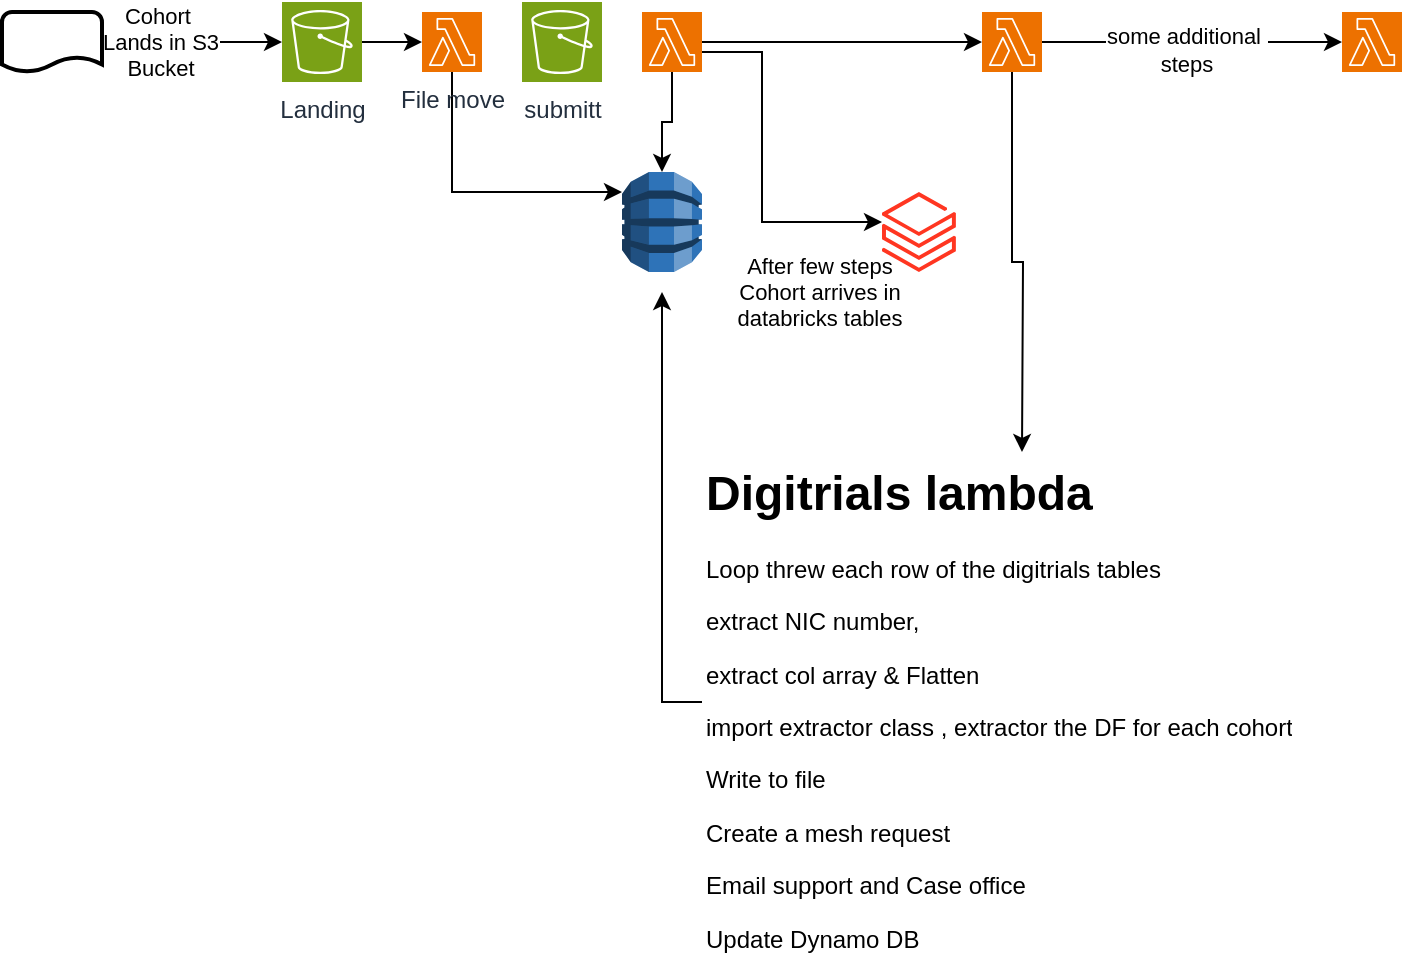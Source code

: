<mxfile version="24.6.4" type="github">
  <diagram name="Page-1" id="uHCma_FmaCSKborZXaRn">
    <mxGraphModel dx="1434" dy="780" grid="1" gridSize="10" guides="1" tooltips="1" connect="1" arrows="1" fold="1" page="1" pageScale="1" pageWidth="827" pageHeight="1169" math="0" shadow="0">
      <root>
        <mxCell id="0" />
        <mxCell id="1" parent="0" />
        <mxCell id="vDAXVthCq3TNaY1uQa2G-28" style="edgeStyle=orthogonalEdgeStyle;rounded=0;orthogonalLoop=1;jettySize=auto;html=1;" edge="1" parent="1" source="vDAXVthCq3TNaY1uQa2G-2" target="vDAXVthCq3TNaY1uQa2G-18">
          <mxGeometry relative="1" as="geometry">
            <Array as="points">
              <mxPoint x="235" y="140" />
            </Array>
          </mxGeometry>
        </mxCell>
        <mxCell id="vDAXVthCq3TNaY1uQa2G-2" value="File move" style="sketch=0;points=[[0,0,0],[0.25,0,0],[0.5,0,0],[0.75,0,0],[1,0,0],[0,1,0],[0.25,1,0],[0.5,1,0],[0.75,1,0],[1,1,0],[0,0.25,0],[0,0.5,0],[0,0.75,0],[1,0.25,0],[1,0.5,0],[1,0.75,0]];outlineConnect=0;fontColor=#232F3E;fillColor=#ED7100;strokeColor=#ffffff;dashed=0;verticalLabelPosition=bottom;verticalAlign=top;align=center;html=1;fontSize=12;fontStyle=0;aspect=fixed;shape=mxgraph.aws4.resourceIcon;resIcon=mxgraph.aws4.lambda;" vertex="1" parent="1">
          <mxGeometry x="220" y="50" width="30" height="30" as="geometry" />
        </mxCell>
        <mxCell id="vDAXVthCq3TNaY1uQa2G-7" value="Landing" style="sketch=0;points=[[0,0,0],[0.25,0,0],[0.5,0,0],[0.75,0,0],[1,0,0],[0,1,0],[0.25,1,0],[0.5,1,0],[0.75,1,0],[1,1,0],[0,0.25,0],[0,0.5,0],[0,0.75,0],[1,0.25,0],[1,0.5,0],[1,0.75,0]];outlineConnect=0;fontColor=#232F3E;fillColor=#7AA116;strokeColor=#ffffff;dashed=0;verticalLabelPosition=bottom;verticalAlign=top;align=center;html=1;fontSize=12;fontStyle=0;aspect=fixed;shape=mxgraph.aws4.resourceIcon;resIcon=mxgraph.aws4.s3;" vertex="1" parent="1">
          <mxGeometry x="150" y="45" width="40" height="40" as="geometry" />
        </mxCell>
        <mxCell id="vDAXVthCq3TNaY1uQa2G-11" style="edgeStyle=orthogonalEdgeStyle;rounded=0;orthogonalLoop=1;jettySize=auto;html=1;" edge="1" parent="1" source="vDAXVthCq3TNaY1uQa2G-10" target="vDAXVthCq3TNaY1uQa2G-7">
          <mxGeometry relative="1" as="geometry" />
        </mxCell>
        <mxCell id="vDAXVthCq3TNaY1uQa2G-12" value="Cohort&amp;nbsp;&lt;div&gt;Lands in S3 &lt;br&gt;Bucket&lt;/div&gt;" style="edgeLabel;html=1;align=center;verticalAlign=middle;resizable=0;points=[];" vertex="1" connectable="0" parent="vDAXVthCq3TNaY1uQa2G-11">
          <mxGeometry x="0.091" y="-4" relative="1" as="geometry">
            <mxPoint x="-20" y="-4" as="offset" />
          </mxGeometry>
        </mxCell>
        <mxCell id="vDAXVthCq3TNaY1uQa2G-10" value="" style="strokeWidth=2;html=1;shape=mxgraph.flowchart.document2;whiteSpace=wrap;size=0.25;" vertex="1" parent="1">
          <mxGeometry x="10" y="50" width="50" height="30" as="geometry" />
        </mxCell>
        <mxCell id="vDAXVthCq3TNaY1uQa2G-13" style="edgeStyle=orthogonalEdgeStyle;rounded=0;orthogonalLoop=1;jettySize=auto;html=1;entryX=0;entryY=0.5;entryDx=0;entryDy=0;entryPerimeter=0;" edge="1" parent="1" source="vDAXVthCq3TNaY1uQa2G-7" target="vDAXVthCq3TNaY1uQa2G-2">
          <mxGeometry relative="1" as="geometry" />
        </mxCell>
        <mxCell id="vDAXVthCq3TNaY1uQa2G-14" value="submitt" style="sketch=0;points=[[0,0,0],[0.25,0,0],[0.5,0,0],[0.75,0,0],[1,0,0],[0,1,0],[0.25,1,0],[0.5,1,0],[0.75,1,0],[1,1,0],[0,0.25,0],[0,0.5,0],[0,0.75,0],[1,0.25,0],[1,0.5,0],[1,0.75,0]];outlineConnect=0;fontColor=#232F3E;fillColor=#7AA116;strokeColor=#ffffff;dashed=0;verticalLabelPosition=bottom;verticalAlign=top;align=center;html=1;fontSize=12;fontStyle=0;aspect=fixed;shape=mxgraph.aws4.resourceIcon;resIcon=mxgraph.aws4.s3;" vertex="1" parent="1">
          <mxGeometry x="270" y="45" width="40" height="40" as="geometry" />
        </mxCell>
        <mxCell id="vDAXVthCq3TNaY1uQa2G-18" value="" style="outlineConnect=0;dashed=0;verticalLabelPosition=bottom;verticalAlign=top;align=center;html=1;shape=mxgraph.aws3.dynamo_db;fillColor=#2E73B8;gradientColor=none;" vertex="1" parent="1">
          <mxGeometry x="320" y="130" width="40" height="50" as="geometry" />
        </mxCell>
        <mxCell id="vDAXVthCq3TNaY1uQa2G-26" value="After few steps&amp;nbsp;&lt;div&gt;Cohort arrives in&amp;nbsp;&lt;/div&gt;&lt;div&gt;databricks tables&amp;nbsp;&lt;/div&gt;" style="edgeStyle=orthogonalEdgeStyle;rounded=0;orthogonalLoop=1;jettySize=auto;html=1;" edge="1" parent="1" source="vDAXVthCq3TNaY1uQa2G-24" target="vDAXVthCq3TNaY1uQa2G-30">
          <mxGeometry x="0.657" y="-35" relative="1" as="geometry">
            <mxPoint x="520" y="70" as="targetPoint" />
            <Array as="points">
              <mxPoint x="390" y="70" />
              <mxPoint x="390" y="155" />
            </Array>
            <mxPoint as="offset" />
          </mxGeometry>
        </mxCell>
        <mxCell id="vDAXVthCq3TNaY1uQa2G-41" style="edgeStyle=orthogonalEdgeStyle;rounded=0;orthogonalLoop=1;jettySize=auto;html=1;" edge="1" parent="1" source="vDAXVthCq3TNaY1uQa2G-24" target="vDAXVthCq3TNaY1uQa2G-40">
          <mxGeometry relative="1" as="geometry" />
        </mxCell>
        <mxCell id="vDAXVthCq3TNaY1uQa2G-24" value="" style="sketch=0;points=[[0,0,0],[0.25,0,0],[0.5,0,0],[0.75,0,0],[1,0,0],[0,1,0],[0.25,1,0],[0.5,1,0],[0.75,1,0],[1,1,0],[0,0.25,0],[0,0.5,0],[0,0.75,0],[1,0.25,0],[1,0.5,0],[1,0.75,0]];outlineConnect=0;fontColor=#232F3E;fillColor=#ED7100;strokeColor=#ffffff;dashed=0;verticalLabelPosition=bottom;verticalAlign=top;align=center;html=1;fontSize=12;fontStyle=0;aspect=fixed;shape=mxgraph.aws4.resourceIcon;resIcon=mxgraph.aws4.lambda;" vertex="1" parent="1">
          <mxGeometry x="330" y="50" width="30" height="30" as="geometry" />
        </mxCell>
        <mxCell id="vDAXVthCq3TNaY1uQa2G-29" style="edgeStyle=orthogonalEdgeStyle;rounded=0;orthogonalLoop=1;jettySize=auto;html=1;entryX=0.5;entryY=0;entryDx=0;entryDy=0;entryPerimeter=0;" edge="1" parent="1" source="vDAXVthCq3TNaY1uQa2G-24" target="vDAXVthCq3TNaY1uQa2G-18">
          <mxGeometry relative="1" as="geometry" />
        </mxCell>
        <mxCell id="vDAXVthCq3TNaY1uQa2G-30" value="" style="image;aspect=fixed;html=1;points=[];align=center;fontSize=12;image=img/lib/azure2/analytics/Azure_Databricks.svg;" vertex="1" parent="1">
          <mxGeometry x="450" y="140" width="36.94" height="40" as="geometry" />
        </mxCell>
        <mxCell id="vDAXVthCq3TNaY1uQa2G-43" style="edgeStyle=orthogonalEdgeStyle;rounded=0;orthogonalLoop=1;jettySize=auto;html=1;" edge="1" parent="1" source="vDAXVthCq3TNaY1uQa2G-35">
          <mxGeometry relative="1" as="geometry">
            <mxPoint x="340" y="190" as="targetPoint" />
          </mxGeometry>
        </mxCell>
        <mxCell id="vDAXVthCq3TNaY1uQa2G-35" value="&lt;h1 style=&quot;margin-top: 0px;&quot;&gt;Digitrials lambda&amp;nbsp;&lt;/h1&gt;&lt;p&gt;&lt;span style=&quot;background-color: initial;&quot;&gt;Loop threw each row of the digitrials tables&lt;/span&gt;&lt;br&gt;&lt;/p&gt;&lt;p&gt;extract NIC number,&amp;nbsp;&lt;/p&gt;&lt;p&gt;extract col array &amp;amp; Flatten&lt;/p&gt;&lt;p&gt;import extractor class , extractor the DF for each cohort&lt;/p&gt;&lt;p&gt;Write to file&lt;/p&gt;&lt;p&gt;Create a mesh request&lt;/p&gt;&lt;p&gt;Email support and Case office&lt;/p&gt;&lt;p&gt;Update Dynamo DB&lt;/p&gt;" style="text;html=1;whiteSpace=wrap;overflow=hidden;rounded=0;" vertex="1" parent="1">
          <mxGeometry x="360" y="270" width="360" height="250" as="geometry" />
        </mxCell>
        <mxCell id="vDAXVthCq3TNaY1uQa2G-42" style="edgeStyle=orthogonalEdgeStyle;rounded=0;orthogonalLoop=1;jettySize=auto;html=1;" edge="1" parent="1" source="vDAXVthCq3TNaY1uQa2G-40">
          <mxGeometry relative="1" as="geometry">
            <mxPoint x="520" y="270" as="targetPoint" />
          </mxGeometry>
        </mxCell>
        <mxCell id="vDAXVthCq3TNaY1uQa2G-40" value="" style="sketch=0;points=[[0,0,0],[0.25,0,0],[0.5,0,0],[0.75,0,0],[1,0,0],[0,1,0],[0.25,1,0],[0.5,1,0],[0.75,1,0],[1,1,0],[0,0.25,0],[0,0.5,0],[0,0.75,0],[1,0.25,0],[1,0.5,0],[1,0.75,0]];outlineConnect=0;fontColor=#232F3E;fillColor=#ED7100;strokeColor=#ffffff;dashed=0;verticalLabelPosition=bottom;verticalAlign=top;align=center;html=1;fontSize=12;fontStyle=0;aspect=fixed;shape=mxgraph.aws4.resourceIcon;resIcon=mxgraph.aws4.lambda;" vertex="1" parent="1">
          <mxGeometry x="500" y="50" width="30" height="30" as="geometry" />
        </mxCell>
        <mxCell id="vDAXVthCq3TNaY1uQa2G-47" value="" style="sketch=0;points=[[0,0,0],[0.25,0,0],[0.5,0,0],[0.75,0,0],[1,0,0],[0,1,0],[0.25,1,0],[0.5,1,0],[0.75,1,0],[1,1,0],[0,0.25,0],[0,0.5,0],[0,0.75,0],[1,0.25,0],[1,0.5,0],[1,0.75,0]];outlineConnect=0;fontColor=#232F3E;fillColor=#ED7100;strokeColor=#ffffff;dashed=0;verticalLabelPosition=bottom;verticalAlign=top;align=center;html=1;fontSize=12;fontStyle=0;aspect=fixed;shape=mxgraph.aws4.resourceIcon;resIcon=mxgraph.aws4.lambda;" vertex="1" parent="1">
          <mxGeometry x="680" y="50" width="30" height="30" as="geometry" />
        </mxCell>
        <mxCell id="vDAXVthCq3TNaY1uQa2G-48" style="edgeStyle=orthogonalEdgeStyle;rounded=0;orthogonalLoop=1;jettySize=auto;html=1;entryX=0;entryY=0.5;entryDx=0;entryDy=0;entryPerimeter=0;" edge="1" parent="1" source="vDAXVthCq3TNaY1uQa2G-40" target="vDAXVthCq3TNaY1uQa2G-47">
          <mxGeometry relative="1" as="geometry" />
        </mxCell>
        <mxCell id="vDAXVthCq3TNaY1uQa2G-49" value="some additional&amp;nbsp;&lt;div&gt;steps&lt;/div&gt;" style="edgeLabel;html=1;align=center;verticalAlign=middle;resizable=0;points=[];" vertex="1" connectable="0" parent="vDAXVthCq3TNaY1uQa2G-48">
          <mxGeometry x="-0.05" y="-4" relative="1" as="geometry">
            <mxPoint as="offset" />
          </mxGeometry>
        </mxCell>
      </root>
    </mxGraphModel>
  </diagram>
</mxfile>
